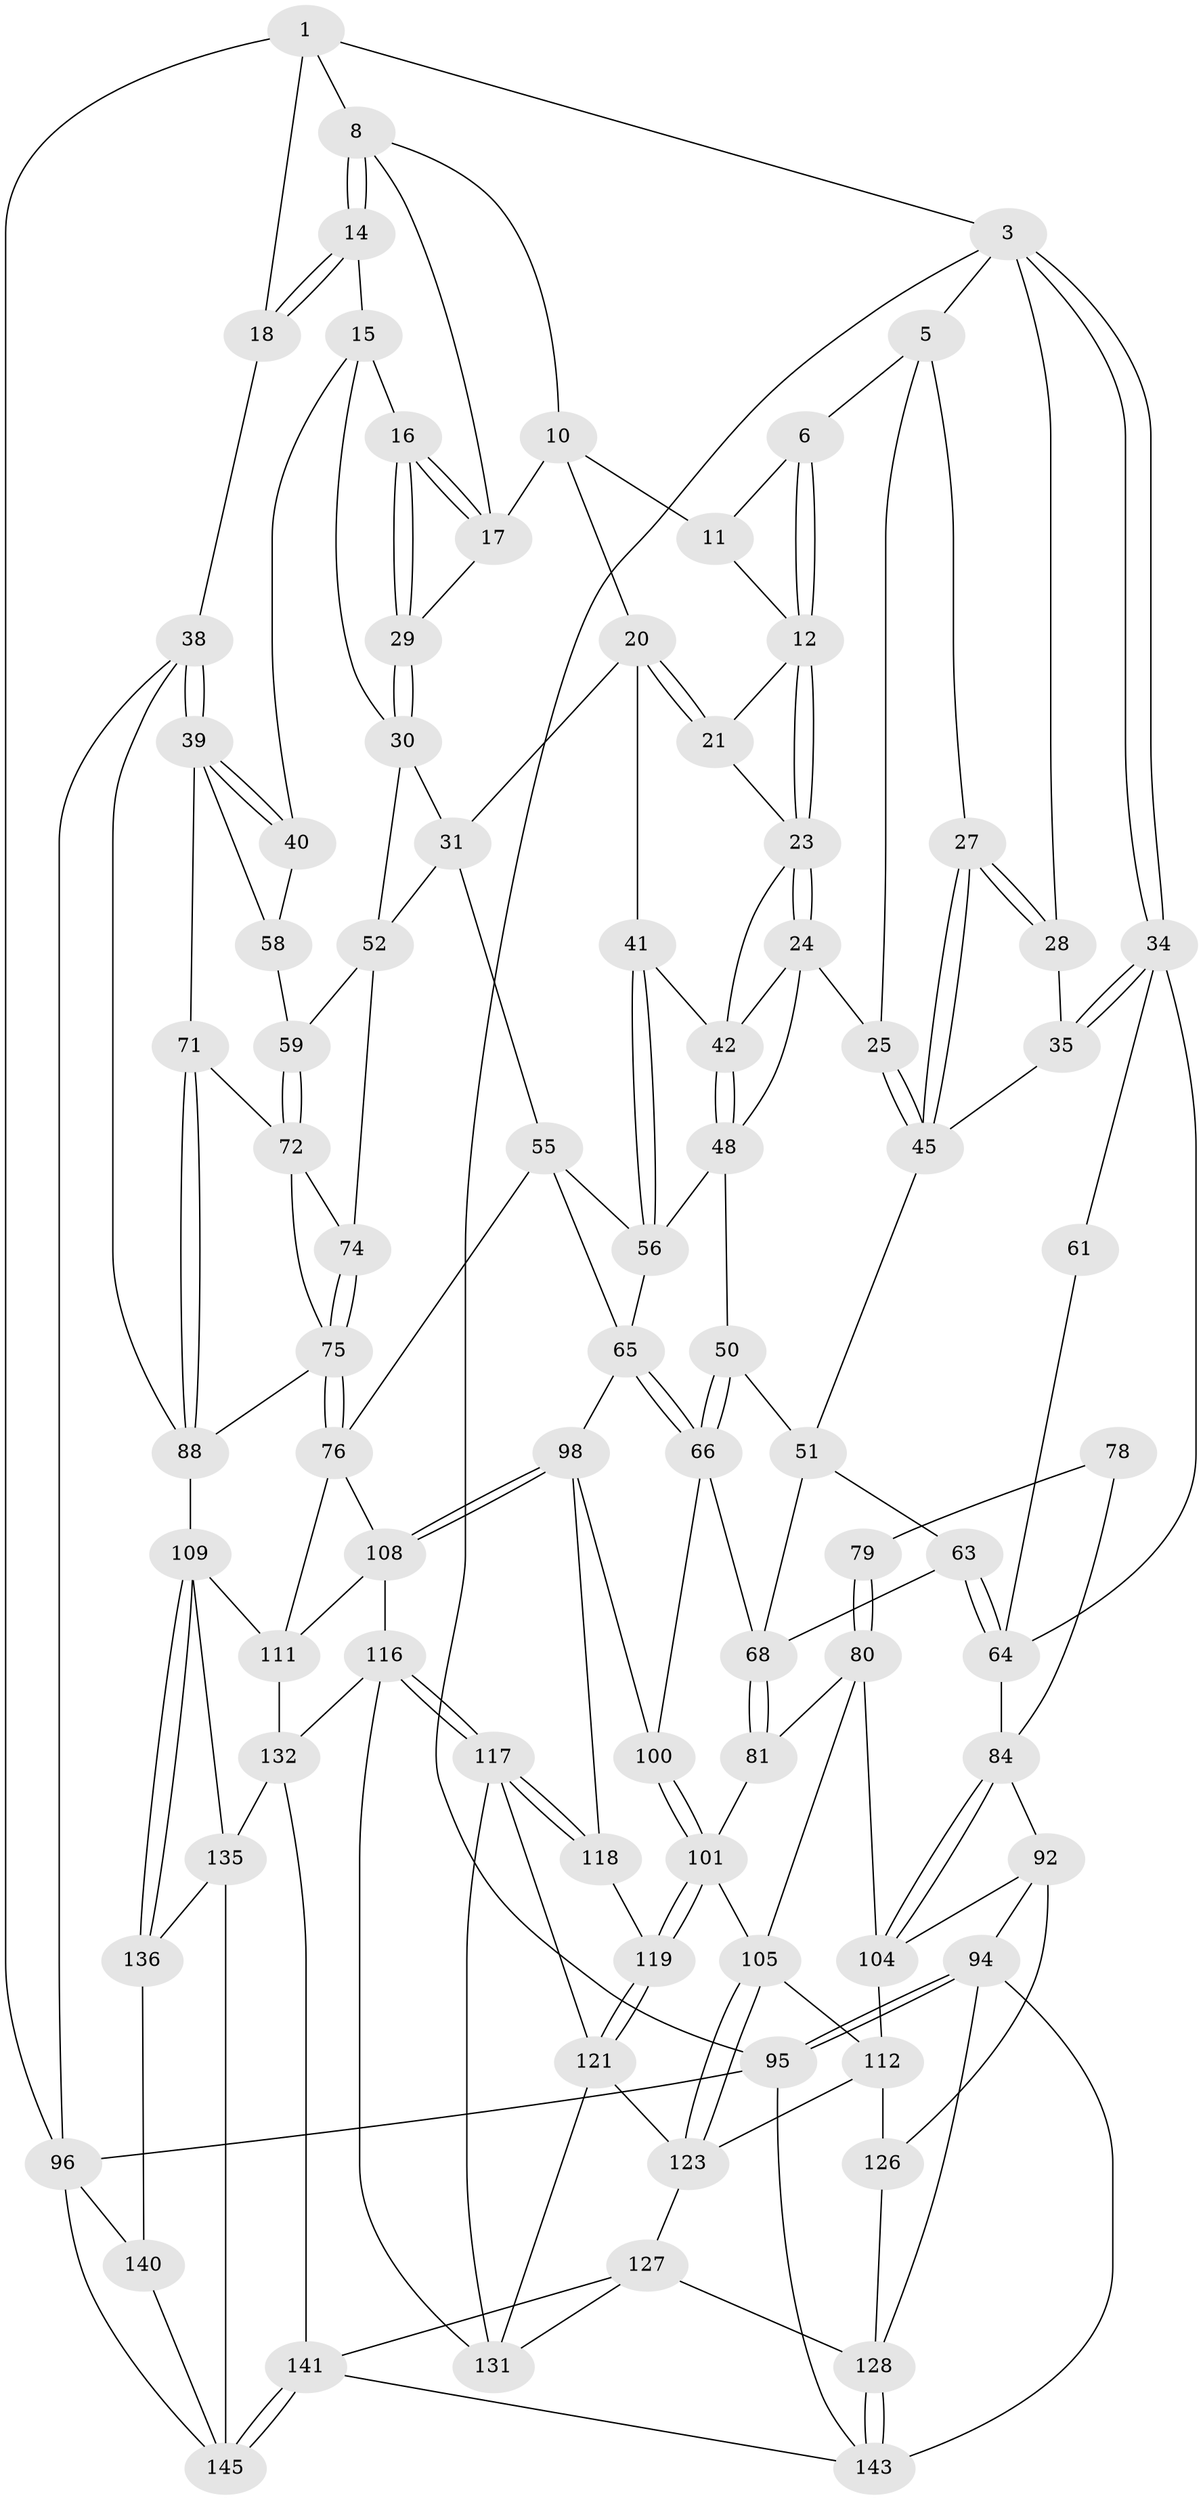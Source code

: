 // original degree distribution, {3: 0.0273972602739726, 6: 0.2328767123287671, 4: 0.2191780821917808, 5: 0.5205479452054794}
// Generated by graph-tools (version 1.1) at 2025/42/03/06/25 10:42:36]
// undirected, 86 vertices, 196 edges
graph export_dot {
graph [start="1"]
  node [color=gray90,style=filled];
  1 [pos="+0.8198306988843251+0",super="+2"];
  3 [pos="+0+0",super="+4"];
  5 [pos="+0.1932033987637232+0",super="+26"];
  6 [pos="+0.2838091401196885+0",super="+7"];
  8 [pos="+0.8476916465139533+0.024662506569665562",super="+9"];
  10 [pos="+0.7118457989309255+0.030955604759332463",super="+19"];
  11 [pos="+0.6682527574707777+0"];
  12 [pos="+0.4278643399724189+0.047988181968237155",super="+13"];
  14 [pos="+0.9114112321694836+0.09117674489914158"];
  15 [pos="+0.9016510505079482+0.11418522825005663",super="+36"];
  16 [pos="+0.8298573626650757+0.13215237586235462"];
  17 [pos="+0.8014745557884205+0.07581399353491164",super="+22"];
  18 [pos="+1+0"];
  20 [pos="+0.6535503734404511+0.13735766868946786",super="+32"];
  21 [pos="+0.5900564061575914+0.08899978162925583"];
  23 [pos="+0.4385181445419969+0.14826965898152536",super="+33"];
  24 [pos="+0.432169263021631+0.1637810076448995",super="+44"];
  25 [pos="+0.37874291770707386+0.17078592402250162"];
  27 [pos="+0.26014716335734706+0.21698330950530026"];
  28 [pos="+0.16528749002012894+0.017553301897215226"];
  29 [pos="+0.7881913063241763+0.1867712969011963"];
  30 [pos="+0.7806400910014002+0.21822047702172456",super="+37"];
  31 [pos="+0.6857017952015606+0.22134830160776192",super="+54"];
  34 [pos="+0+0.03678589902382818",super="+60"];
  35 [pos="+0.11999152936347475+0.19043032509688249",super="+47"];
  38 [pos="+1+0.3207815018067629",super="+90"];
  39 [pos="+1+0.3188719913656628",super="+70"];
  40 [pos="+0.9456368246659241+0.2540740480770759"];
  41 [pos="+0.6437937910928411+0.22667137888850858"];
  42 [pos="+0.62591513753797+0.22165884514999903",super="+43"];
  45 [pos="+0.26160744965954585+0.22818789121509636",super="+46"];
  48 [pos="+0.45201220237591794+0.2384037184773019",super="+49"];
  50 [pos="+0.2820410714679515+0.2976383063753671"];
  51 [pos="+0.23623143209178715+0.2806824000401015",super="+62"];
  52 [pos="+0.7888413374805557+0.37443951157730604",super="+53"];
  55 [pos="+0.7257308728829865+0.3933168696315462",super="+77"];
  56 [pos="+0.6182698715847129+0.2808339993940058",super="+57"];
  58 [pos="+0.8412273509137291+0.37431528058293867"];
  59 [pos="+0.8065448767724371+0.38165814117519575"];
  61 [pos="+0.13350311971449313+0.25427610013658924"];
  63 [pos="+0.06566320705405297+0.4005682376578429",super="+82"];
  64 [pos="+0.04129077714894793+0.39707440272315625",super="+86"];
  65 [pos="+0.49540270265642095+0.4636627028301182",super="+87"];
  66 [pos="+0.47098534576647705+0.4632858854185824",super="+67"];
  68 [pos="+0.2633013610471653+0.5190417427545314",super="+69"];
  71 [pos="+0.9194124752825839+0.44371812691993817"];
  72 [pos="+0.8478436173557441+0.44300924756506427",super="+73"];
  74 [pos="+0.780535939777716+0.4208645606756325"];
  75 [pos="+0.7658712832706381+0.5758495310841217",super="+89"];
  76 [pos="+0.6736751443824154+0.5806594267825476",super="+107"];
  78 [pos="+0.12503701291130986+0.4607123223998072",super="+83"];
  79 [pos="+0.1804287030284827+0.549114839957298"];
  80 [pos="+0.22165328041759358+0.5526601105015252",super="+103"];
  81 [pos="+0.23095988920180158+0.5456242627486118"];
  84 [pos="+0+0.5585625379188973",super="+85"];
  88 [pos="+0.8984595063078488+0.6142373879183125",super="+91"];
  92 [pos="+0+0.7046082343809393",super="+93"];
  94 [pos="+0+1",super="+139"];
  95 [pos="+0+1"];
  96 [pos="+1+1",super="+97"];
  98 [pos="+0.47926003340614914+0.6089086945300451",super="+99"];
  100 [pos="+0.353804016374683+0.6697929767974378"];
  101 [pos="+0.34621961670752466+0.69057748766513",super="+102"];
  104 [pos="+0.11268216920923664+0.6630857197587131",super="+114"];
  105 [pos="+0.31512249838145046+0.7093492906824282",super="+106"];
  108 [pos="+0.5724527420685518+0.7016032581429587",super="+115"];
  109 [pos="+0.8664469652258975+0.7814415985973087",super="+110"];
  111 [pos="+0.685125982765828+0.7088547087016307",super="+120"];
  112 [pos="+0.19139546320961312+0.7309732174536453",super="+113"];
  116 [pos="+0.5194879771386733+0.7617579800610749",super="+130"];
  117 [pos="+0.5160757962361621+0.759536538076274",super="+125"];
  118 [pos="+0.4797144903490909+0.6928680064665595"];
  119 [pos="+0.3968048467875163+0.7391085577172007"];
  121 [pos="+0.3961854702265276+0.7854496802685267",super="+122"];
  123 [pos="+0.28105862626129563+0.8027435018265574",super="+124"];
  126 [pos="+0.12418272025650666+0.8301325707247573"];
  127 [pos="+0.2689555274749622+0.8357366902117366",super="+138"];
  128 [pos="+0.26354779976359244+0.8379798369414274",super="+129"];
  131 [pos="+0.45221839445112666+0.8568807974518241",super="+134"];
  132 [pos="+0.6291029969731372+0.8669580004657667",super="+133"];
  135 [pos="+0.7138936874070456+0.8302354870705655",super="+137"];
  136 [pos="+0.8561469355103648+0.8888046889760844"];
  140 [pos="+0.8862160890108961+0.9065796655344277"];
  141 [pos="+0.6166593879163609+1",super="+142"];
  143 [pos="+0.18602977871915224+0.9292054630728236",super="+144"];
  145 [pos="+0.6224074840620425+1",super="+146"];
  1 -- 8;
  1 -- 96;
  1 -- 18;
  1 -- 3;
  3 -- 34;
  3 -- 34;
  3 -- 95;
  3 -- 28;
  3 -- 5;
  5 -- 6;
  5 -- 25;
  5 -- 27;
  6 -- 12;
  6 -- 12;
  6 -- 11;
  8 -- 14;
  8 -- 14;
  8 -- 17;
  8 -- 10;
  10 -- 11;
  10 -- 20;
  10 -- 17;
  11 -- 12;
  12 -- 23;
  12 -- 23;
  12 -- 21;
  14 -- 15;
  14 -- 18;
  14 -- 18;
  15 -- 16;
  15 -- 40;
  15 -- 30;
  16 -- 17;
  16 -- 17;
  16 -- 29;
  16 -- 29;
  17 -- 29;
  18 -- 38;
  20 -- 21;
  20 -- 21;
  20 -- 41;
  20 -- 31;
  21 -- 23;
  23 -- 24;
  23 -- 24;
  23 -- 42;
  24 -- 25;
  24 -- 42;
  24 -- 48;
  25 -- 45;
  25 -- 45;
  27 -- 28;
  27 -- 28;
  27 -- 45;
  27 -- 45;
  28 -- 35;
  29 -- 30;
  29 -- 30;
  30 -- 31;
  30 -- 52;
  31 -- 55;
  31 -- 52;
  34 -- 35;
  34 -- 35;
  34 -- 64;
  34 -- 61;
  35 -- 45;
  38 -- 39;
  38 -- 39;
  38 -- 88;
  38 -- 96;
  39 -- 40;
  39 -- 40;
  39 -- 58;
  39 -- 71;
  40 -- 58;
  41 -- 42;
  41 -- 56;
  41 -- 56;
  42 -- 48;
  42 -- 48;
  45 -- 51;
  48 -- 56;
  48 -- 50;
  50 -- 51;
  50 -- 66;
  50 -- 66;
  51 -- 68;
  51 -- 63;
  52 -- 59;
  52 -- 74;
  55 -- 56;
  55 -- 76;
  55 -- 65;
  56 -- 65;
  58 -- 59;
  59 -- 72;
  59 -- 72;
  61 -- 64;
  63 -- 64;
  63 -- 64;
  63 -- 68;
  64 -- 84;
  65 -- 66;
  65 -- 66;
  65 -- 98;
  66 -- 100;
  66 -- 68;
  68 -- 81;
  68 -- 81;
  71 -- 72;
  71 -- 88;
  71 -- 88;
  72 -- 74;
  72 -- 75;
  74 -- 75;
  74 -- 75;
  75 -- 76;
  75 -- 76;
  75 -- 88;
  76 -- 108;
  76 -- 111;
  78 -- 79 [weight=2];
  78 -- 84;
  79 -- 80;
  79 -- 80;
  80 -- 81;
  80 -- 104;
  80 -- 105;
  81 -- 101;
  84 -- 104;
  84 -- 104;
  84 -- 92;
  88 -- 109;
  92 -- 94;
  92 -- 126;
  92 -- 104;
  94 -- 95;
  94 -- 95;
  94 -- 143;
  94 -- 128;
  95 -- 96;
  95 -- 143;
  96 -- 140;
  96 -- 145;
  98 -- 108;
  98 -- 108;
  98 -- 100;
  98 -- 118;
  100 -- 101;
  100 -- 101;
  101 -- 119;
  101 -- 119;
  101 -- 105;
  104 -- 112;
  105 -- 123;
  105 -- 123;
  105 -- 112;
  108 -- 116;
  108 -- 111;
  109 -- 136;
  109 -- 136;
  109 -- 111;
  109 -- 135;
  111 -- 132;
  112 -- 126;
  112 -- 123;
  116 -- 117;
  116 -- 117;
  116 -- 132;
  116 -- 131;
  117 -- 118;
  117 -- 118;
  117 -- 121;
  117 -- 131;
  118 -- 119;
  119 -- 121;
  119 -- 121;
  121 -- 123;
  121 -- 131;
  123 -- 127;
  126 -- 128;
  127 -- 128;
  127 -- 131;
  127 -- 141;
  128 -- 143;
  128 -- 143;
  132 -- 135;
  132 -- 141;
  135 -- 136;
  135 -- 145;
  136 -- 140;
  140 -- 145;
  141 -- 145;
  141 -- 145;
  141 -- 143;
}
